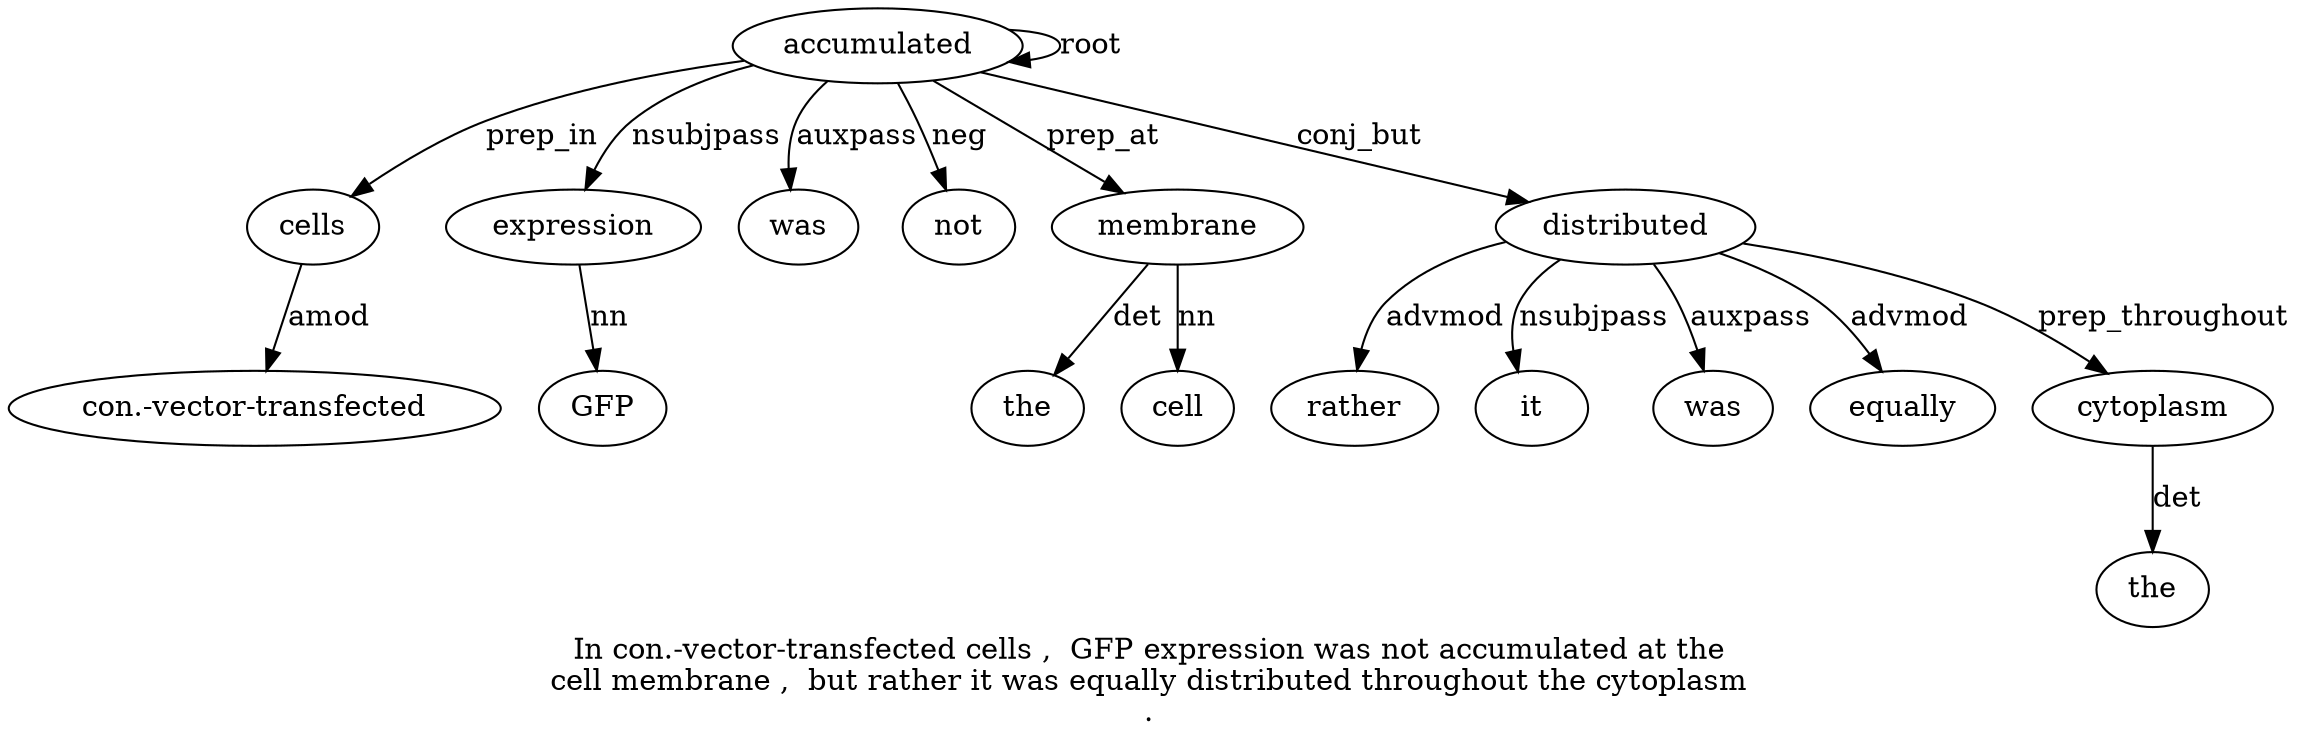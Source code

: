 digraph "In con.-vector-transfected cells ,  GFP expression was not accumulated at the cell membrane ,  but rather it was equally distributed throughout the cytoplasm ." {
label="In con.-vector-transfected cells ,  GFP expression was not accumulated at the
cell membrane ,  but rather it was equally distributed throughout the cytoplasm
.";
cells3 [style=filled, fillcolor=white, label=cells];
"con.-vector-transfected2" [style=filled, fillcolor=white, label="con.-vector-transfected"];
cells3 -> "con.-vector-transfected2"  [label=amod];
accumulated9 [style=filled, fillcolor=white, label=accumulated];
accumulated9 -> cells3  [label=prep_in];
expression6 [style=filled, fillcolor=white, label=expression];
GFP5 [style=filled, fillcolor=white, label=GFP];
expression6 -> GFP5  [label=nn];
accumulated9 -> expression6  [label=nsubjpass];
was7 [style=filled, fillcolor=white, label=was];
accumulated9 -> was7  [label=auxpass];
not8 [style=filled, fillcolor=white, label=not];
accumulated9 -> not8  [label=neg];
accumulated9 -> accumulated9  [label=root];
membrane13 [style=filled, fillcolor=white, label=membrane];
the11 [style=filled, fillcolor=white, label=the];
membrane13 -> the11  [label=det];
cell12 [style=filled, fillcolor=white, label=cell];
membrane13 -> cell12  [label=nn];
accumulated9 -> membrane13  [label=prep_at];
distributed20 [style=filled, fillcolor=white, label=distributed];
rather16 [style=filled, fillcolor=white, label=rather];
distributed20 -> rather16  [label=advmod];
it17 [style=filled, fillcolor=white, label=it];
distributed20 -> it17  [label=nsubjpass];
was18 [style=filled, fillcolor=white, label=was];
distributed20 -> was18  [label=auxpass];
equally19 [style=filled, fillcolor=white, label=equally];
distributed20 -> equally19  [label=advmod];
accumulated9 -> distributed20  [label=conj_but];
cytoplasm23 [style=filled, fillcolor=white, label=cytoplasm];
the22 [style=filled, fillcolor=white, label=the];
cytoplasm23 -> the22  [label=det];
distributed20 -> cytoplasm23  [label=prep_throughout];
}
